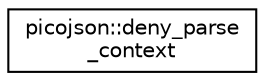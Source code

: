 digraph "Graphical Class Hierarchy"
{
  edge [fontname="Helvetica",fontsize="10",labelfontname="Helvetica",labelfontsize="10"];
  node [fontname="Helvetica",fontsize="10",shape=record];
  rankdir="LR";
  Node0 [label="picojson::deny_parse\l_context",height=0.2,width=0.4,color="black", fillcolor="white", style="filled",URL="$classpicojson_1_1deny__parse__context.html"];
}
